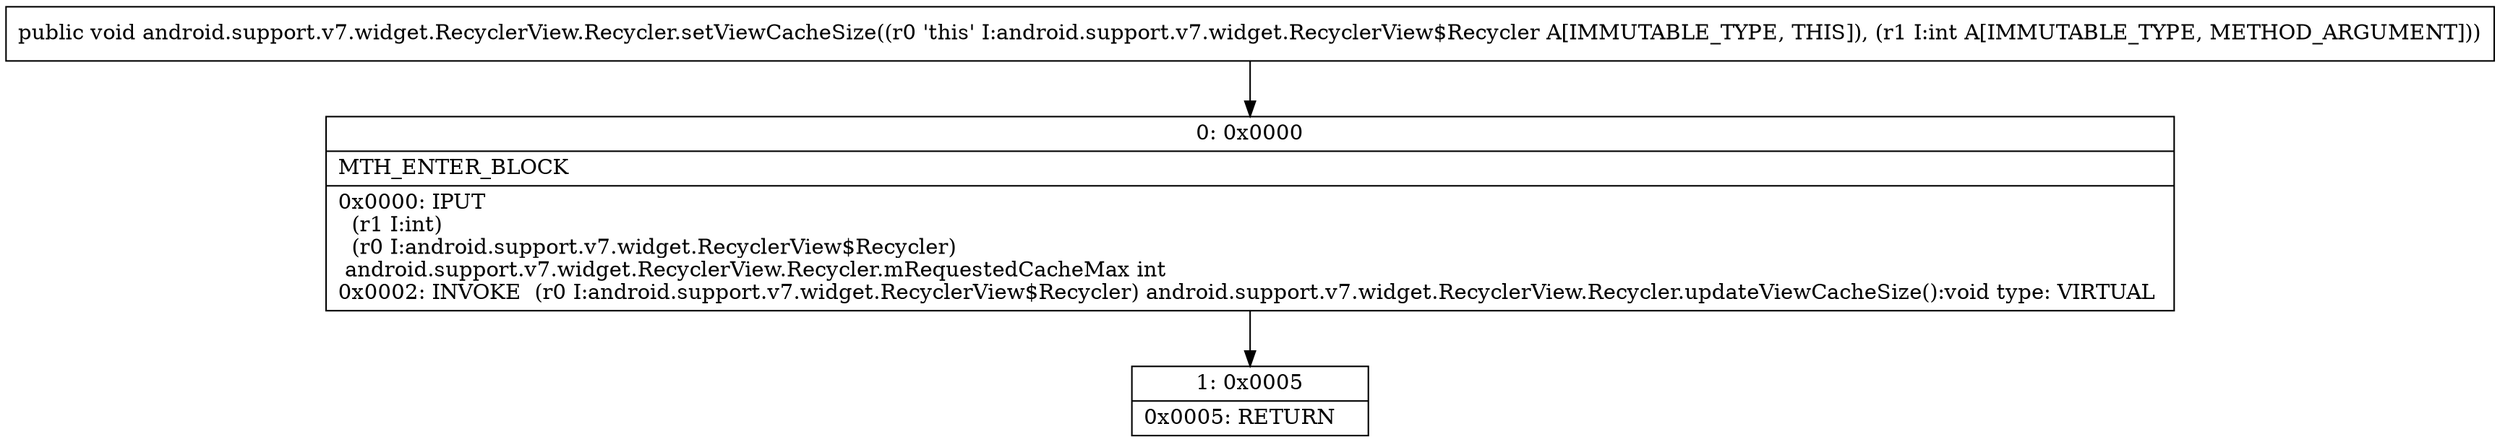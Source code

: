 digraph "CFG forandroid.support.v7.widget.RecyclerView.Recycler.setViewCacheSize(I)V" {
Node_0 [shape=record,label="{0\:\ 0x0000|MTH_ENTER_BLOCK\l|0x0000: IPUT  \l  (r1 I:int)\l  (r0 I:android.support.v7.widget.RecyclerView$Recycler)\l android.support.v7.widget.RecyclerView.Recycler.mRequestedCacheMax int \l0x0002: INVOKE  (r0 I:android.support.v7.widget.RecyclerView$Recycler) android.support.v7.widget.RecyclerView.Recycler.updateViewCacheSize():void type: VIRTUAL \l}"];
Node_1 [shape=record,label="{1\:\ 0x0005|0x0005: RETURN   \l}"];
MethodNode[shape=record,label="{public void android.support.v7.widget.RecyclerView.Recycler.setViewCacheSize((r0 'this' I:android.support.v7.widget.RecyclerView$Recycler A[IMMUTABLE_TYPE, THIS]), (r1 I:int A[IMMUTABLE_TYPE, METHOD_ARGUMENT])) }"];
MethodNode -> Node_0;
Node_0 -> Node_1;
}

